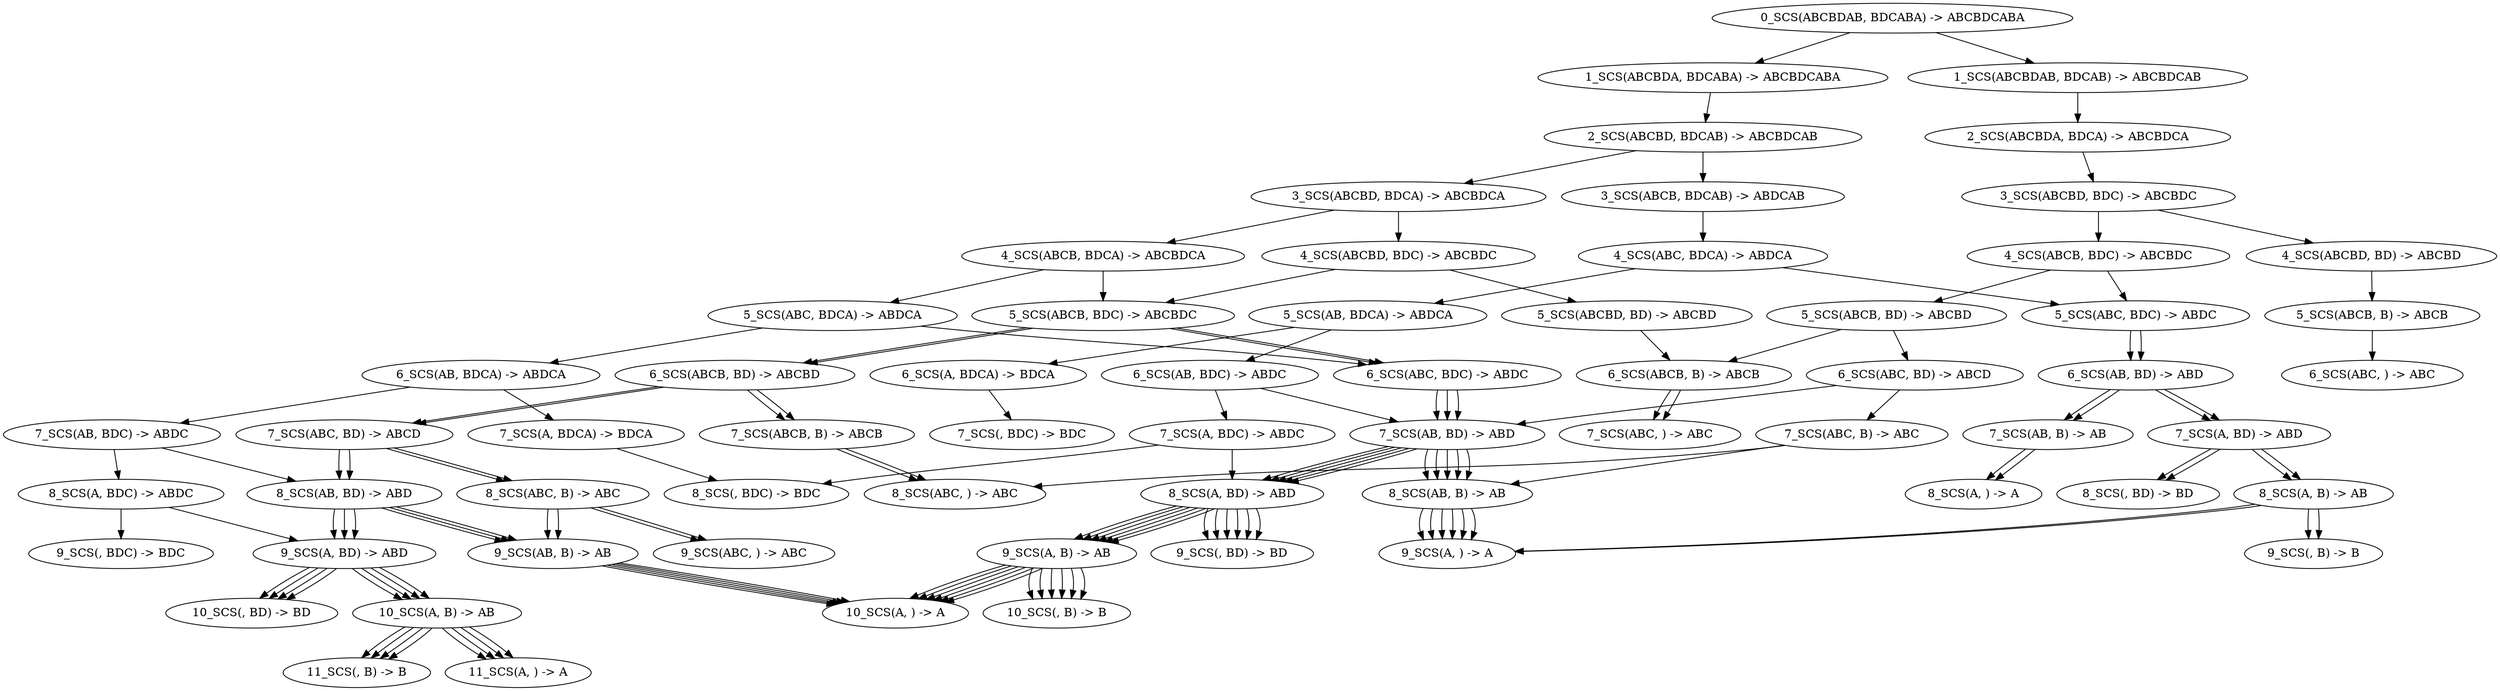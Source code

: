 digraph {
	"0_SCS(ABCBDAB, BDCABA)" [label="0_SCS(ABCBDAB, BDCABA)"]
	"1_SCS(ABCBDA, BDCABA)" [label="1_SCS(ABCBDA, BDCABA)"]
	"0_SCS(ABCBDAB, BDCABA)" -> "1_SCS(ABCBDA, BDCABA)"
	"2_SCS(ABCBD, BDCAB)" [label="2_SCS(ABCBD, BDCAB)"]
	"1_SCS(ABCBDA, BDCABA)" -> "2_SCS(ABCBD, BDCAB)"
	"3_SCS(ABCB, BDCAB)" [label="3_SCS(ABCB, BDCAB)"]
	"2_SCS(ABCBD, BDCAB)" -> "3_SCS(ABCB, BDCAB)"
	"4_SCS(ABC, BDCA)" [label="4_SCS(ABC, BDCA)"]
	"3_SCS(ABCB, BDCAB)" -> "4_SCS(ABC, BDCA)"
	"5_SCS(AB, BDCA)" [label="5_SCS(AB, BDCA)"]
	"4_SCS(ABC, BDCA)" -> "5_SCS(AB, BDCA)"
	"6_SCS(A, BDCA)" [label="6_SCS(A, BDCA)"]
	"5_SCS(AB, BDCA)" -> "6_SCS(A, BDCA)"
	"7_SCS(, BDC)" [label="7_SCS(, BDC)"]
	"6_SCS(A, BDCA)" -> "7_SCS(, BDC)"
	"7_SCS(, BDC)" [label="7_SCS(, BDC) -> BDC"]
	"6_SCS(A, BDCA)" [label="6_SCS(A, BDCA) -> BDCA"]
	"6_SCS(AB, BDC)" [label="6_SCS(AB, BDC)"]
	"5_SCS(AB, BDCA)" -> "6_SCS(AB, BDC)"
	"7_SCS(A, BDC)" [label="7_SCS(A, BDC)"]
	"6_SCS(AB, BDC)" -> "7_SCS(A, BDC)"
	"8_SCS(, BDC)" [label="8_SCS(, BDC)"]
	"7_SCS(A, BDC)" -> "8_SCS(, BDC)"
	"8_SCS(, BDC)" [label="8_SCS(, BDC) -> BDC"]
	"8_SCS(A, BD)" [label="8_SCS(A, BD)"]
	"7_SCS(A, BDC)" -> "8_SCS(A, BD)"
	"9_SCS(, BD)" [label="9_SCS(, BD)"]
	"8_SCS(A, BD)" -> "9_SCS(, BD)"
	"9_SCS(, BD)" [label="9_SCS(, BD) -> BD"]
	"9_SCS(A, B)" [label="9_SCS(A, B)"]
	"8_SCS(A, BD)" -> "9_SCS(A, B)"
	"10_SCS(, B)" [label="10_SCS(, B)"]
	"9_SCS(A, B)" -> "10_SCS(, B)"
	"10_SCS(, B)" [label="10_SCS(, B) -> B"]
	"10_SCS(A, )" [label="10_SCS(A, )"]
	"9_SCS(A, B)" -> "10_SCS(A, )"
	"10_SCS(A, )" [label="10_SCS(A, ) -> A"]
	"9_SCS(A, B)" [label="9_SCS(A, B) -> AB"]
	"8_SCS(A, BD)" [label="8_SCS(A, BD) -> ABD"]
	"7_SCS(A, BDC)" [label="7_SCS(A, BDC) -> ABDC"]
	"7_SCS(AB, BD)" [label="7_SCS(AB, BD)"]
	"6_SCS(AB, BDC)" -> "7_SCS(AB, BD)"
	"8_SCS(A, BD)" [label="8_SCS(A, BD)"]
	"7_SCS(AB, BD)" -> "8_SCS(A, BD)"
	"9_SCS(, BD)" [label="9_SCS(, BD)"]
	"8_SCS(A, BD)" -> "9_SCS(, BD)"
	"9_SCS(, BD)" [label="9_SCS(, BD) -> BD"]
	"9_SCS(A, B)" [label="9_SCS(A, B)"]
	"8_SCS(A, BD)" -> "9_SCS(A, B)"
	"10_SCS(, B)" [label="10_SCS(, B)"]
	"9_SCS(A, B)" -> "10_SCS(, B)"
	"10_SCS(, B)" [label="10_SCS(, B) -> B"]
	"10_SCS(A, )" [label="10_SCS(A, )"]
	"9_SCS(A, B)" -> "10_SCS(A, )"
	"10_SCS(A, )" [label="10_SCS(A, ) -> A"]
	"9_SCS(A, B)" [label="9_SCS(A, B) -> AB"]
	"8_SCS(A, BD)" [label="8_SCS(A, BD) -> ABD"]
	"8_SCS(AB, B)" [label="8_SCS(AB, B)"]
	"7_SCS(AB, BD)" -> "8_SCS(AB, B)"
	"9_SCS(A, )" [label="9_SCS(A, )"]
	"8_SCS(AB, B)" -> "9_SCS(A, )"
	"9_SCS(A, )" [label="9_SCS(A, ) -> A"]
	"8_SCS(AB, B)" [label="8_SCS(AB, B) -> AB"]
	"7_SCS(AB, BD)" [label="7_SCS(AB, BD) -> ABD"]
	"6_SCS(AB, BDC)" [label="6_SCS(AB, BDC) -> ABDC"]
	"5_SCS(AB, BDCA)" [label="5_SCS(AB, BDCA) -> ABDCA"]
	"5_SCS(ABC, BDC)" [label="5_SCS(ABC, BDC)"]
	"4_SCS(ABC, BDCA)" -> "5_SCS(ABC, BDC)"
	"6_SCS(AB, BD)" [label="6_SCS(AB, BD)"]
	"5_SCS(ABC, BDC)" -> "6_SCS(AB, BD)"
	"7_SCS(A, BD)" [label="7_SCS(A, BD)"]
	"6_SCS(AB, BD)" -> "7_SCS(A, BD)"
	"8_SCS(, BD)" [label="8_SCS(, BD)"]
	"7_SCS(A, BD)" -> "8_SCS(, BD)"
	"8_SCS(, BD)" [label="8_SCS(, BD) -> BD"]
	"8_SCS(A, B)" [label="8_SCS(A, B)"]
	"7_SCS(A, BD)" -> "8_SCS(A, B)"
	"9_SCS(, B)" [label="9_SCS(, B)"]
	"8_SCS(A, B)" -> "9_SCS(, B)"
	"9_SCS(, B)" [label="9_SCS(, B) -> B"]
	"9_SCS(A, )" [label="9_SCS(A, )"]
	"8_SCS(A, B)" -> "9_SCS(A, )"
	"9_SCS(A, )" [label="9_SCS(A, ) -> A"]
	"8_SCS(A, B)" [label="8_SCS(A, B) -> AB"]
	"7_SCS(A, BD)" [label="7_SCS(A, BD) -> ABD"]
	"7_SCS(AB, B)" [label="7_SCS(AB, B)"]
	"6_SCS(AB, BD)" -> "7_SCS(AB, B)"
	"8_SCS(A, )" [label="8_SCS(A, )"]
	"7_SCS(AB, B)" -> "8_SCS(A, )"
	"8_SCS(A, )" [label="8_SCS(A, ) -> A"]
	"7_SCS(AB, B)" [label="7_SCS(AB, B) -> AB"]
	"6_SCS(AB, BD)" [label="6_SCS(AB, BD) -> ABD"]
	"5_SCS(ABC, BDC)" [label="5_SCS(ABC, BDC) -> ABDC"]
	"4_SCS(ABC, BDCA)" [label="4_SCS(ABC, BDCA) -> ABDCA"]
	"3_SCS(ABCB, BDCAB)" [label="3_SCS(ABCB, BDCAB) -> ABDCAB"]
	"3_SCS(ABCBD, BDCA)" [label="3_SCS(ABCBD, BDCA)"]
	"2_SCS(ABCBD, BDCAB)" -> "3_SCS(ABCBD, BDCA)"
	"4_SCS(ABCB, BDCA)" [label="4_SCS(ABCB, BDCA)"]
	"3_SCS(ABCBD, BDCA)" -> "4_SCS(ABCB, BDCA)"
	"5_SCS(ABC, BDCA)" [label="5_SCS(ABC, BDCA)"]
	"4_SCS(ABCB, BDCA)" -> "5_SCS(ABC, BDCA)"
	"6_SCS(AB, BDCA)" [label="6_SCS(AB, BDCA)"]
	"5_SCS(ABC, BDCA)" -> "6_SCS(AB, BDCA)"
	"7_SCS(A, BDCA)" [label="7_SCS(A, BDCA)"]
	"6_SCS(AB, BDCA)" -> "7_SCS(A, BDCA)"
	"8_SCS(, BDC)" [label="8_SCS(, BDC)"]
	"7_SCS(A, BDCA)" -> "8_SCS(, BDC)"
	"8_SCS(, BDC)" [label="8_SCS(, BDC) -> BDC"]
	"7_SCS(A, BDCA)" [label="7_SCS(A, BDCA) -> BDCA"]
	"7_SCS(AB, BDC)" [label="7_SCS(AB, BDC)"]
	"6_SCS(AB, BDCA)" -> "7_SCS(AB, BDC)"
	"8_SCS(A, BDC)" [label="8_SCS(A, BDC)"]
	"7_SCS(AB, BDC)" -> "8_SCS(A, BDC)"
	"9_SCS(, BDC)" [label="9_SCS(, BDC)"]
	"8_SCS(A, BDC)" -> "9_SCS(, BDC)"
	"9_SCS(, BDC)" [label="9_SCS(, BDC) -> BDC"]
	"9_SCS(A, BD)" [label="9_SCS(A, BD)"]
	"8_SCS(A, BDC)" -> "9_SCS(A, BD)"
	"10_SCS(, BD)" [label="10_SCS(, BD)"]
	"9_SCS(A, BD)" -> "10_SCS(, BD)"
	"10_SCS(, BD)" [label="10_SCS(, BD) -> BD"]
	"10_SCS(A, B)" [label="10_SCS(A, B)"]
	"9_SCS(A, BD)" -> "10_SCS(A, B)"
	"11_SCS(, B)" [label="11_SCS(, B)"]
	"10_SCS(A, B)" -> "11_SCS(, B)"
	"11_SCS(, B)" [label="11_SCS(, B) -> B"]
	"11_SCS(A, )" [label="11_SCS(A, )"]
	"10_SCS(A, B)" -> "11_SCS(A, )"
	"11_SCS(A, )" [label="11_SCS(A, ) -> A"]
	"10_SCS(A, B)" [label="10_SCS(A, B) -> AB"]
	"9_SCS(A, BD)" [label="9_SCS(A, BD) -> ABD"]
	"8_SCS(A, BDC)" [label="8_SCS(A, BDC) -> ABDC"]
	"8_SCS(AB, BD)" [label="8_SCS(AB, BD)"]
	"7_SCS(AB, BDC)" -> "8_SCS(AB, BD)"
	"9_SCS(A, BD)" [label="9_SCS(A, BD)"]
	"8_SCS(AB, BD)" -> "9_SCS(A, BD)"
	"10_SCS(, BD)" [label="10_SCS(, BD)"]
	"9_SCS(A, BD)" -> "10_SCS(, BD)"
	"10_SCS(, BD)" [label="10_SCS(, BD) -> BD"]
	"10_SCS(A, B)" [label="10_SCS(A, B)"]
	"9_SCS(A, BD)" -> "10_SCS(A, B)"
	"11_SCS(, B)" [label="11_SCS(, B)"]
	"10_SCS(A, B)" -> "11_SCS(, B)"
	"11_SCS(, B)" [label="11_SCS(, B) -> B"]
	"11_SCS(A, )" [label="11_SCS(A, )"]
	"10_SCS(A, B)" -> "11_SCS(A, )"
	"11_SCS(A, )" [label="11_SCS(A, ) -> A"]
	"10_SCS(A, B)" [label="10_SCS(A, B) -> AB"]
	"9_SCS(A, BD)" [label="9_SCS(A, BD) -> ABD"]
	"9_SCS(AB, B)" [label="9_SCS(AB, B)"]
	"8_SCS(AB, BD)" -> "9_SCS(AB, B)"
	"10_SCS(A, )" [label="10_SCS(A, )"]
	"9_SCS(AB, B)" -> "10_SCS(A, )"
	"10_SCS(A, )" [label="10_SCS(A, ) -> A"]
	"9_SCS(AB, B)" [label="9_SCS(AB, B) -> AB"]
	"8_SCS(AB, BD)" [label="8_SCS(AB, BD) -> ABD"]
	"7_SCS(AB, BDC)" [label="7_SCS(AB, BDC) -> ABDC"]
	"6_SCS(AB, BDCA)" [label="6_SCS(AB, BDCA) -> ABDCA"]
	"6_SCS(ABC, BDC)" [label="6_SCS(ABC, BDC)"]
	"5_SCS(ABC, BDCA)" -> "6_SCS(ABC, BDC)"
	"7_SCS(AB, BD)" [label="7_SCS(AB, BD)"]
	"6_SCS(ABC, BDC)" -> "7_SCS(AB, BD)"
	"8_SCS(A, BD)" [label="8_SCS(A, BD)"]
	"7_SCS(AB, BD)" -> "8_SCS(A, BD)"
	"9_SCS(, BD)" [label="9_SCS(, BD)"]
	"8_SCS(A, BD)" -> "9_SCS(, BD)"
	"9_SCS(, BD)" [label="9_SCS(, BD) -> BD"]
	"9_SCS(A, B)" [label="9_SCS(A, B)"]
	"8_SCS(A, BD)" -> "9_SCS(A, B)"
	"10_SCS(, B)" [label="10_SCS(, B)"]
	"9_SCS(A, B)" -> "10_SCS(, B)"
	"10_SCS(, B)" [label="10_SCS(, B) -> B"]
	"10_SCS(A, )" [label="10_SCS(A, )"]
	"9_SCS(A, B)" -> "10_SCS(A, )"
	"10_SCS(A, )" [label="10_SCS(A, ) -> A"]
	"9_SCS(A, B)" [label="9_SCS(A, B) -> AB"]
	"8_SCS(A, BD)" [label="8_SCS(A, BD) -> ABD"]
	"8_SCS(AB, B)" [label="8_SCS(AB, B)"]
	"7_SCS(AB, BD)" -> "8_SCS(AB, B)"
	"9_SCS(A, )" [label="9_SCS(A, )"]
	"8_SCS(AB, B)" -> "9_SCS(A, )"
	"9_SCS(A, )" [label="9_SCS(A, ) -> A"]
	"8_SCS(AB, B)" [label="8_SCS(AB, B) -> AB"]
	"7_SCS(AB, BD)" [label="7_SCS(AB, BD) -> ABD"]
	"6_SCS(ABC, BDC)" [label="6_SCS(ABC, BDC) -> ABDC"]
	"5_SCS(ABC, BDCA)" [label="5_SCS(ABC, BDCA) -> ABDCA"]
	"5_SCS(ABCB, BDC)" [label="5_SCS(ABCB, BDC)"]
	"4_SCS(ABCB, BDCA)" -> "5_SCS(ABCB, BDC)"
	"6_SCS(ABC, BDC)" [label="6_SCS(ABC, BDC)"]
	"5_SCS(ABCB, BDC)" -> "6_SCS(ABC, BDC)"
	"7_SCS(AB, BD)" [label="7_SCS(AB, BD)"]
	"6_SCS(ABC, BDC)" -> "7_SCS(AB, BD)"
	"8_SCS(A, BD)" [label="8_SCS(A, BD)"]
	"7_SCS(AB, BD)" -> "8_SCS(A, BD)"
	"9_SCS(, BD)" [label="9_SCS(, BD)"]
	"8_SCS(A, BD)" -> "9_SCS(, BD)"
	"9_SCS(, BD)" [label="9_SCS(, BD) -> BD"]
	"9_SCS(A, B)" [label="9_SCS(A, B)"]
	"8_SCS(A, BD)" -> "9_SCS(A, B)"
	"10_SCS(, B)" [label="10_SCS(, B)"]
	"9_SCS(A, B)" -> "10_SCS(, B)"
	"10_SCS(, B)" [label="10_SCS(, B) -> B"]
	"10_SCS(A, )" [label="10_SCS(A, )"]
	"9_SCS(A, B)" -> "10_SCS(A, )"
	"10_SCS(A, )" [label="10_SCS(A, ) -> A"]
	"9_SCS(A, B)" [label="9_SCS(A, B) -> AB"]
	"8_SCS(A, BD)" [label="8_SCS(A, BD) -> ABD"]
	"8_SCS(AB, B)" [label="8_SCS(AB, B)"]
	"7_SCS(AB, BD)" -> "8_SCS(AB, B)"
	"9_SCS(A, )" [label="9_SCS(A, )"]
	"8_SCS(AB, B)" -> "9_SCS(A, )"
	"9_SCS(A, )" [label="9_SCS(A, ) -> A"]
	"8_SCS(AB, B)" [label="8_SCS(AB, B) -> AB"]
	"7_SCS(AB, BD)" [label="7_SCS(AB, BD) -> ABD"]
	"6_SCS(ABC, BDC)" [label="6_SCS(ABC, BDC) -> ABDC"]
	"6_SCS(ABCB, BD)" [label="6_SCS(ABCB, BD)"]
	"5_SCS(ABCB, BDC)" -> "6_SCS(ABCB, BD)"
	"7_SCS(ABC, BD)" [label="7_SCS(ABC, BD)"]
	"6_SCS(ABCB, BD)" -> "7_SCS(ABC, BD)"
	"8_SCS(AB, BD)" [label="8_SCS(AB, BD)"]
	"7_SCS(ABC, BD)" -> "8_SCS(AB, BD)"
	"9_SCS(A, BD)" [label="9_SCS(A, BD)"]
	"8_SCS(AB, BD)" -> "9_SCS(A, BD)"
	"10_SCS(, BD)" [label="10_SCS(, BD)"]
	"9_SCS(A, BD)" -> "10_SCS(, BD)"
	"10_SCS(, BD)" [label="10_SCS(, BD) -> BD"]
	"10_SCS(A, B)" [label="10_SCS(A, B)"]
	"9_SCS(A, BD)" -> "10_SCS(A, B)"
	"11_SCS(, B)" [label="11_SCS(, B)"]
	"10_SCS(A, B)" -> "11_SCS(, B)"
	"11_SCS(, B)" [label="11_SCS(, B) -> B"]
	"11_SCS(A, )" [label="11_SCS(A, )"]
	"10_SCS(A, B)" -> "11_SCS(A, )"
	"11_SCS(A, )" [label="11_SCS(A, ) -> A"]
	"10_SCS(A, B)" [label="10_SCS(A, B) -> AB"]
	"9_SCS(A, BD)" [label="9_SCS(A, BD) -> ABD"]
	"9_SCS(AB, B)" [label="9_SCS(AB, B)"]
	"8_SCS(AB, BD)" -> "9_SCS(AB, B)"
	"10_SCS(A, )" [label="10_SCS(A, )"]
	"9_SCS(AB, B)" -> "10_SCS(A, )"
	"10_SCS(A, )" [label="10_SCS(A, ) -> A"]
	"9_SCS(AB, B)" [label="9_SCS(AB, B) -> AB"]
	"8_SCS(AB, BD)" [label="8_SCS(AB, BD) -> ABD"]
	"8_SCS(ABC, B)" [label="8_SCS(ABC, B)"]
	"7_SCS(ABC, BD)" -> "8_SCS(ABC, B)"
	"9_SCS(AB, B)" [label="9_SCS(AB, B)"]
	"8_SCS(ABC, B)" -> "9_SCS(AB, B)"
	"10_SCS(A, )" [label="10_SCS(A, )"]
	"9_SCS(AB, B)" -> "10_SCS(A, )"
	"10_SCS(A, )" [label="10_SCS(A, ) -> A"]
	"9_SCS(AB, B)" [label="9_SCS(AB, B) -> AB"]
	"9_SCS(ABC, )" [label="9_SCS(ABC, )"]
	"8_SCS(ABC, B)" -> "9_SCS(ABC, )"
	"9_SCS(ABC, )" [label="9_SCS(ABC, ) -> ABC"]
	"8_SCS(ABC, B)" [label="8_SCS(ABC, B) -> ABC"]
	"7_SCS(ABC, BD)" [label="7_SCS(ABC, BD) -> ABCD"]
	"7_SCS(ABCB, B)" [label="7_SCS(ABCB, B)"]
	"6_SCS(ABCB, BD)" -> "7_SCS(ABCB, B)"
	"8_SCS(ABC, )" [label="8_SCS(ABC, )"]
	"7_SCS(ABCB, B)" -> "8_SCS(ABC, )"
	"8_SCS(ABC, )" [label="8_SCS(ABC, ) -> ABC"]
	"7_SCS(ABCB, B)" [label="7_SCS(ABCB, B) -> ABCB"]
	"6_SCS(ABCB, BD)" [label="6_SCS(ABCB, BD) -> ABCBD"]
	"5_SCS(ABCB, BDC)" [label="5_SCS(ABCB, BDC) -> ABCBDC"]
	"4_SCS(ABCB, BDCA)" [label="4_SCS(ABCB, BDCA) -> ABCBDCA"]
	"4_SCS(ABCBD, BDC)" [label="4_SCS(ABCBD, BDC)"]
	"3_SCS(ABCBD, BDCA)" -> "4_SCS(ABCBD, BDC)"
	"5_SCS(ABCB, BDC)" [label="5_SCS(ABCB, BDC)"]
	"4_SCS(ABCBD, BDC)" -> "5_SCS(ABCB, BDC)"
	"6_SCS(ABC, BDC)" [label="6_SCS(ABC, BDC)"]
	"5_SCS(ABCB, BDC)" -> "6_SCS(ABC, BDC)"
	"7_SCS(AB, BD)" [label="7_SCS(AB, BD)"]
	"6_SCS(ABC, BDC)" -> "7_SCS(AB, BD)"
	"8_SCS(A, BD)" [label="8_SCS(A, BD)"]
	"7_SCS(AB, BD)" -> "8_SCS(A, BD)"
	"9_SCS(, BD)" [label="9_SCS(, BD)"]
	"8_SCS(A, BD)" -> "9_SCS(, BD)"
	"9_SCS(, BD)" [label="9_SCS(, BD) -> BD"]
	"9_SCS(A, B)" [label="9_SCS(A, B)"]
	"8_SCS(A, BD)" -> "9_SCS(A, B)"
	"10_SCS(, B)" [label="10_SCS(, B)"]
	"9_SCS(A, B)" -> "10_SCS(, B)"
	"10_SCS(, B)" [label="10_SCS(, B) -> B"]
	"10_SCS(A, )" [label="10_SCS(A, )"]
	"9_SCS(A, B)" -> "10_SCS(A, )"
	"10_SCS(A, )" [label="10_SCS(A, ) -> A"]
	"9_SCS(A, B)" [label="9_SCS(A, B) -> AB"]
	"8_SCS(A, BD)" [label="8_SCS(A, BD) -> ABD"]
	"8_SCS(AB, B)" [label="8_SCS(AB, B)"]
	"7_SCS(AB, BD)" -> "8_SCS(AB, B)"
	"9_SCS(A, )" [label="9_SCS(A, )"]
	"8_SCS(AB, B)" -> "9_SCS(A, )"
	"9_SCS(A, )" [label="9_SCS(A, ) -> A"]
	"8_SCS(AB, B)" [label="8_SCS(AB, B) -> AB"]
	"7_SCS(AB, BD)" [label="7_SCS(AB, BD) -> ABD"]
	"6_SCS(ABC, BDC)" [label="6_SCS(ABC, BDC) -> ABDC"]
	"6_SCS(ABCB, BD)" [label="6_SCS(ABCB, BD)"]
	"5_SCS(ABCB, BDC)" -> "6_SCS(ABCB, BD)"
	"7_SCS(ABC, BD)" [label="7_SCS(ABC, BD)"]
	"6_SCS(ABCB, BD)" -> "7_SCS(ABC, BD)"
	"8_SCS(AB, BD)" [label="8_SCS(AB, BD)"]
	"7_SCS(ABC, BD)" -> "8_SCS(AB, BD)"
	"9_SCS(A, BD)" [label="9_SCS(A, BD)"]
	"8_SCS(AB, BD)" -> "9_SCS(A, BD)"
	"10_SCS(, BD)" [label="10_SCS(, BD)"]
	"9_SCS(A, BD)" -> "10_SCS(, BD)"
	"10_SCS(, BD)" [label="10_SCS(, BD) -> BD"]
	"10_SCS(A, B)" [label="10_SCS(A, B)"]
	"9_SCS(A, BD)" -> "10_SCS(A, B)"
	"11_SCS(, B)" [label="11_SCS(, B)"]
	"10_SCS(A, B)" -> "11_SCS(, B)"
	"11_SCS(, B)" [label="11_SCS(, B) -> B"]
	"11_SCS(A, )" [label="11_SCS(A, )"]
	"10_SCS(A, B)" -> "11_SCS(A, )"
	"11_SCS(A, )" [label="11_SCS(A, ) -> A"]
	"10_SCS(A, B)" [label="10_SCS(A, B) -> AB"]
	"9_SCS(A, BD)" [label="9_SCS(A, BD) -> ABD"]
	"9_SCS(AB, B)" [label="9_SCS(AB, B)"]
	"8_SCS(AB, BD)" -> "9_SCS(AB, B)"
	"10_SCS(A, )" [label="10_SCS(A, )"]
	"9_SCS(AB, B)" -> "10_SCS(A, )"
	"10_SCS(A, )" [label="10_SCS(A, ) -> A"]
	"9_SCS(AB, B)" [label="9_SCS(AB, B) -> AB"]
	"8_SCS(AB, BD)" [label="8_SCS(AB, BD) -> ABD"]
	"8_SCS(ABC, B)" [label="8_SCS(ABC, B)"]
	"7_SCS(ABC, BD)" -> "8_SCS(ABC, B)"
	"9_SCS(AB, B)" [label="9_SCS(AB, B)"]
	"8_SCS(ABC, B)" -> "9_SCS(AB, B)"
	"10_SCS(A, )" [label="10_SCS(A, )"]
	"9_SCS(AB, B)" -> "10_SCS(A, )"
	"10_SCS(A, )" [label="10_SCS(A, ) -> A"]
	"9_SCS(AB, B)" [label="9_SCS(AB, B) -> AB"]
	"9_SCS(ABC, )" [label="9_SCS(ABC, )"]
	"8_SCS(ABC, B)" -> "9_SCS(ABC, )"
	"9_SCS(ABC, )" [label="9_SCS(ABC, ) -> ABC"]
	"8_SCS(ABC, B)" [label="8_SCS(ABC, B) -> ABC"]
	"7_SCS(ABC, BD)" [label="7_SCS(ABC, BD) -> ABCD"]
	"7_SCS(ABCB, B)" [label="7_SCS(ABCB, B)"]
	"6_SCS(ABCB, BD)" -> "7_SCS(ABCB, B)"
	"8_SCS(ABC, )" [label="8_SCS(ABC, )"]
	"7_SCS(ABCB, B)" -> "8_SCS(ABC, )"
	"8_SCS(ABC, )" [label="8_SCS(ABC, ) -> ABC"]
	"7_SCS(ABCB, B)" [label="7_SCS(ABCB, B) -> ABCB"]
	"6_SCS(ABCB, BD)" [label="6_SCS(ABCB, BD) -> ABCBD"]
	"5_SCS(ABCB, BDC)" [label="5_SCS(ABCB, BDC) -> ABCBDC"]
	"5_SCS(ABCBD, BD)" [label="5_SCS(ABCBD, BD)"]
	"4_SCS(ABCBD, BDC)" -> "5_SCS(ABCBD, BD)"
	"6_SCS(ABCB, B)" [label="6_SCS(ABCB, B)"]
	"5_SCS(ABCBD, BD)" -> "6_SCS(ABCB, B)"
	"7_SCS(ABC, )" [label="7_SCS(ABC, )"]
	"6_SCS(ABCB, B)" -> "7_SCS(ABC, )"
	"7_SCS(ABC, )" [label="7_SCS(ABC, ) -> ABC"]
	"6_SCS(ABCB, B)" [label="6_SCS(ABCB, B) -> ABCB"]
	"5_SCS(ABCBD, BD)" [label="5_SCS(ABCBD, BD) -> ABCBD"]
	"4_SCS(ABCBD, BDC)" [label="4_SCS(ABCBD, BDC) -> ABCBDC"]
	"3_SCS(ABCBD, BDCA)" [label="3_SCS(ABCBD, BDCA) -> ABCBDCA"]
	"2_SCS(ABCBD, BDCAB)" [label="2_SCS(ABCBD, BDCAB) -> ABCBDCAB"]
	"1_SCS(ABCBDA, BDCABA)" [label="1_SCS(ABCBDA, BDCABA) -> ABCBDCABA"]
	"1_SCS(ABCBDAB, BDCAB)" [label="1_SCS(ABCBDAB, BDCAB)"]
	"0_SCS(ABCBDAB, BDCABA)" -> "1_SCS(ABCBDAB, BDCAB)"
	"2_SCS(ABCBDA, BDCA)" [label="2_SCS(ABCBDA, BDCA)"]
	"1_SCS(ABCBDAB, BDCAB)" -> "2_SCS(ABCBDA, BDCA)"
	"3_SCS(ABCBD, BDC)" [label="3_SCS(ABCBD, BDC)"]
	"2_SCS(ABCBDA, BDCA)" -> "3_SCS(ABCBD, BDC)"
	"4_SCS(ABCB, BDC)" [label="4_SCS(ABCB, BDC)"]
	"3_SCS(ABCBD, BDC)" -> "4_SCS(ABCB, BDC)"
	"5_SCS(ABC, BDC)" [label="5_SCS(ABC, BDC)"]
	"4_SCS(ABCB, BDC)" -> "5_SCS(ABC, BDC)"
	"6_SCS(AB, BD)" [label="6_SCS(AB, BD)"]
	"5_SCS(ABC, BDC)" -> "6_SCS(AB, BD)"
	"7_SCS(A, BD)" [label="7_SCS(A, BD)"]
	"6_SCS(AB, BD)" -> "7_SCS(A, BD)"
	"8_SCS(, BD)" [label="8_SCS(, BD)"]
	"7_SCS(A, BD)" -> "8_SCS(, BD)"
	"8_SCS(, BD)" [label="8_SCS(, BD) -> BD"]
	"8_SCS(A, B)" [label="8_SCS(A, B)"]
	"7_SCS(A, BD)" -> "8_SCS(A, B)"
	"9_SCS(, B)" [label="9_SCS(, B)"]
	"8_SCS(A, B)" -> "9_SCS(, B)"
	"9_SCS(, B)" [label="9_SCS(, B) -> B"]
	"9_SCS(A, )" [label="9_SCS(A, )"]
	"8_SCS(A, B)" -> "9_SCS(A, )"
	"9_SCS(A, )" [label="9_SCS(A, ) -> A"]
	"8_SCS(A, B)" [label="8_SCS(A, B) -> AB"]
	"7_SCS(A, BD)" [label="7_SCS(A, BD) -> ABD"]
	"7_SCS(AB, B)" [label="7_SCS(AB, B)"]
	"6_SCS(AB, BD)" -> "7_SCS(AB, B)"
	"8_SCS(A, )" [label="8_SCS(A, )"]
	"7_SCS(AB, B)" -> "8_SCS(A, )"
	"8_SCS(A, )" [label="8_SCS(A, ) -> A"]
	"7_SCS(AB, B)" [label="7_SCS(AB, B) -> AB"]
	"6_SCS(AB, BD)" [label="6_SCS(AB, BD) -> ABD"]
	"5_SCS(ABC, BDC)" [label="5_SCS(ABC, BDC) -> ABDC"]
	"5_SCS(ABCB, BD)" [label="5_SCS(ABCB, BD)"]
	"4_SCS(ABCB, BDC)" -> "5_SCS(ABCB, BD)"
	"6_SCS(ABC, BD)" [label="6_SCS(ABC, BD)"]
	"5_SCS(ABCB, BD)" -> "6_SCS(ABC, BD)"
	"7_SCS(AB, BD)" [label="7_SCS(AB, BD)"]
	"6_SCS(ABC, BD)" -> "7_SCS(AB, BD)"
	"8_SCS(A, BD)" [label="8_SCS(A, BD)"]
	"7_SCS(AB, BD)" -> "8_SCS(A, BD)"
	"9_SCS(, BD)" [label="9_SCS(, BD)"]
	"8_SCS(A, BD)" -> "9_SCS(, BD)"
	"9_SCS(, BD)" [label="9_SCS(, BD) -> BD"]
	"9_SCS(A, B)" [label="9_SCS(A, B)"]
	"8_SCS(A, BD)" -> "9_SCS(A, B)"
	"10_SCS(, B)" [label="10_SCS(, B)"]
	"9_SCS(A, B)" -> "10_SCS(, B)"
	"10_SCS(, B)" [label="10_SCS(, B) -> B"]
	"10_SCS(A, )" [label="10_SCS(A, )"]
	"9_SCS(A, B)" -> "10_SCS(A, )"
	"10_SCS(A, )" [label="10_SCS(A, ) -> A"]
	"9_SCS(A, B)" [label="9_SCS(A, B) -> AB"]
	"8_SCS(A, BD)" [label="8_SCS(A, BD) -> ABD"]
	"8_SCS(AB, B)" [label="8_SCS(AB, B)"]
	"7_SCS(AB, BD)" -> "8_SCS(AB, B)"
	"9_SCS(A, )" [label="9_SCS(A, )"]
	"8_SCS(AB, B)" -> "9_SCS(A, )"
	"9_SCS(A, )" [label="9_SCS(A, ) -> A"]
	"8_SCS(AB, B)" [label="8_SCS(AB, B) -> AB"]
	"7_SCS(AB, BD)" [label="7_SCS(AB, BD) -> ABD"]
	"7_SCS(ABC, B)" [label="7_SCS(ABC, B)"]
	"6_SCS(ABC, BD)" -> "7_SCS(ABC, B)"
	"8_SCS(AB, B)" [label="8_SCS(AB, B)"]
	"7_SCS(ABC, B)" -> "8_SCS(AB, B)"
	"9_SCS(A, )" [label="9_SCS(A, )"]
	"8_SCS(AB, B)" -> "9_SCS(A, )"
	"9_SCS(A, )" [label="9_SCS(A, ) -> A"]
	"8_SCS(AB, B)" [label="8_SCS(AB, B) -> AB"]
	"8_SCS(ABC, )" [label="8_SCS(ABC, )"]
	"7_SCS(ABC, B)" -> "8_SCS(ABC, )"
	"8_SCS(ABC, )" [label="8_SCS(ABC, ) -> ABC"]
	"7_SCS(ABC, B)" [label="7_SCS(ABC, B) -> ABC"]
	"6_SCS(ABC, BD)" [label="6_SCS(ABC, BD) -> ABCD"]
	"6_SCS(ABCB, B)" [label="6_SCS(ABCB, B)"]
	"5_SCS(ABCB, BD)" -> "6_SCS(ABCB, B)"
	"7_SCS(ABC, )" [label="7_SCS(ABC, )"]
	"6_SCS(ABCB, B)" -> "7_SCS(ABC, )"
	"7_SCS(ABC, )" [label="7_SCS(ABC, ) -> ABC"]
	"6_SCS(ABCB, B)" [label="6_SCS(ABCB, B) -> ABCB"]
	"5_SCS(ABCB, BD)" [label="5_SCS(ABCB, BD) -> ABCBD"]
	"4_SCS(ABCB, BDC)" [label="4_SCS(ABCB, BDC) -> ABCBDC"]
	"4_SCS(ABCBD, BD)" [label="4_SCS(ABCBD, BD)"]
	"3_SCS(ABCBD, BDC)" -> "4_SCS(ABCBD, BD)"
	"5_SCS(ABCB, B)" [label="5_SCS(ABCB, B)"]
	"4_SCS(ABCBD, BD)" -> "5_SCS(ABCB, B)"
	"6_SCS(ABC, )" [label="6_SCS(ABC, )"]
	"5_SCS(ABCB, B)" -> "6_SCS(ABC, )"
	"6_SCS(ABC, )" [label="6_SCS(ABC, ) -> ABC"]
	"5_SCS(ABCB, B)" [label="5_SCS(ABCB, B) -> ABCB"]
	"4_SCS(ABCBD, BD)" [label="4_SCS(ABCBD, BD) -> ABCBD"]
	"3_SCS(ABCBD, BDC)" [label="3_SCS(ABCBD, BDC) -> ABCBDC"]
	"2_SCS(ABCBDA, BDCA)" [label="2_SCS(ABCBDA, BDCA) -> ABCBDCA"]
	"1_SCS(ABCBDAB, BDCAB)" [label="1_SCS(ABCBDAB, BDCAB) -> ABCBDCAB"]
	"0_SCS(ABCBDAB, BDCABA)" [label="0_SCS(ABCBDAB, BDCABA) -> ABCBDCABA"]
}
